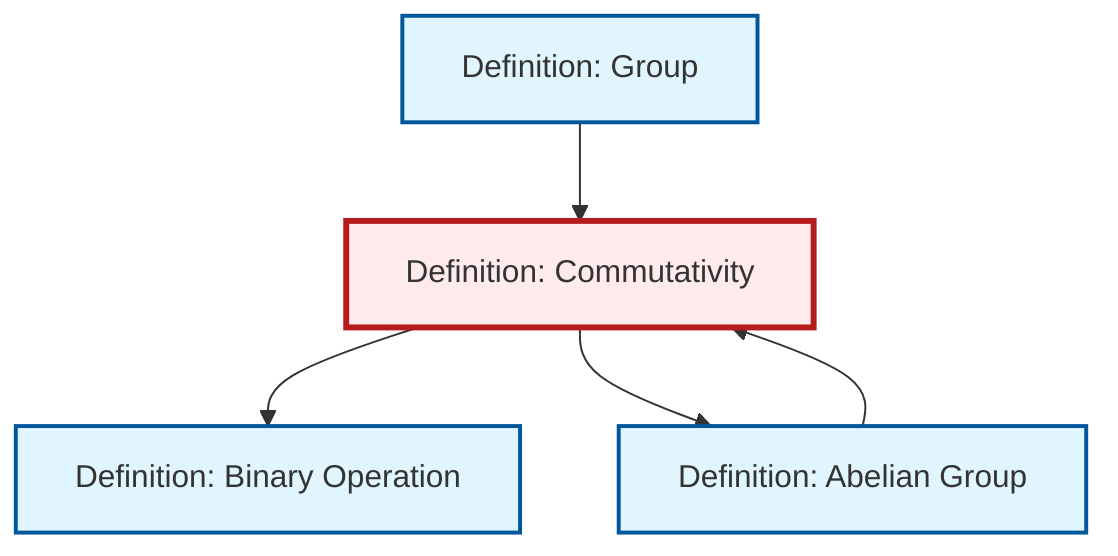 graph TD
    classDef definition fill:#e1f5fe,stroke:#01579b,stroke-width:2px
    classDef theorem fill:#f3e5f5,stroke:#4a148c,stroke-width:2px
    classDef axiom fill:#fff3e0,stroke:#e65100,stroke-width:2px
    classDef example fill:#e8f5e9,stroke:#1b5e20,stroke-width:2px
    classDef current fill:#ffebee,stroke:#b71c1c,stroke-width:3px
    def-group["Definition: Group"]:::definition
    def-binary-operation["Definition: Binary Operation"]:::definition
    def-commutativity["Definition: Commutativity"]:::definition
    def-abelian-group["Definition: Abelian Group"]:::definition
    def-group --> def-commutativity
    def-abelian-group --> def-commutativity
    def-commutativity --> def-binary-operation
    def-commutativity --> def-abelian-group
    class def-commutativity current